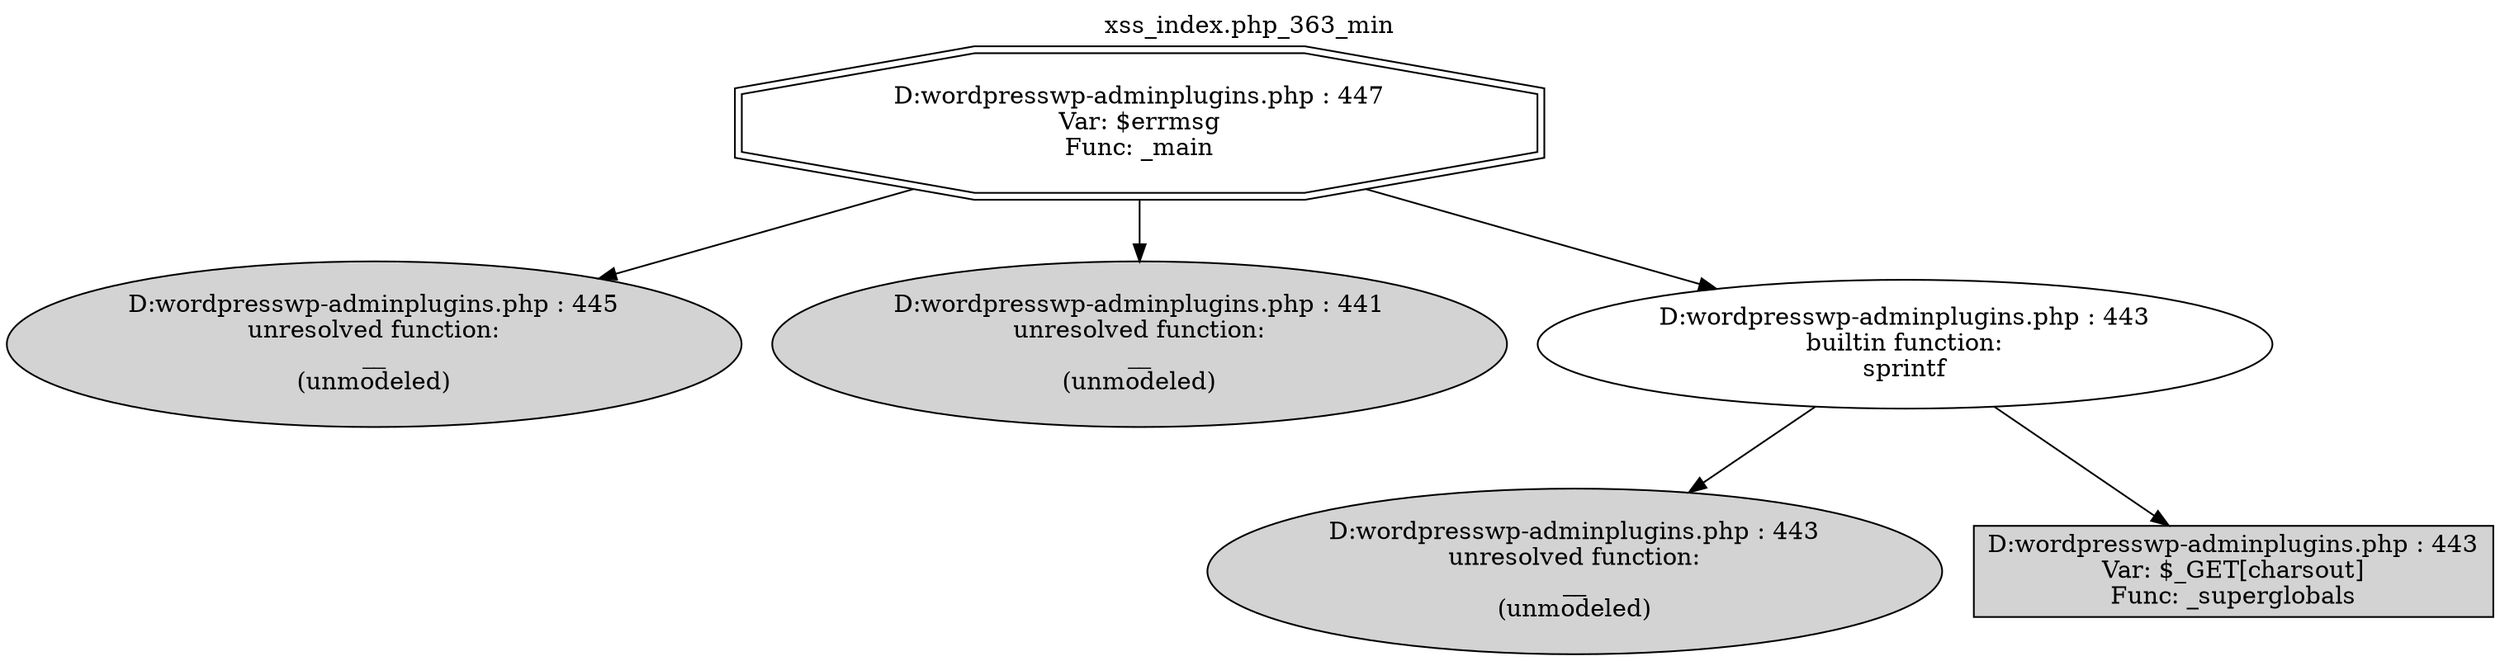 digraph cfg {
  label="xss_index.php_363_min";
  labelloc=t;
  n1 [shape=doubleoctagon, label="D:\wordpress\wp-admin\plugins.php : 447\nVar: $errmsg\nFunc: _main\n"];
  n2 [shape=ellipse, label="D:\wordpress\wp-admin\plugins.php : 445\nunresolved function:\n__\n(unmodeled)\n",style=filled];
  n3 [shape=ellipse, label="D:\wordpress\wp-admin\plugins.php : 441\nunresolved function:\n__\n(unmodeled)\n",style=filled];
  n4 [shape=ellipse, label="D:\wordpress\wp-admin\plugins.php : 443\nbuiltin function:\nsprintf\n"];
  n5 [shape=ellipse, label="D:\wordpress\wp-admin\plugins.php : 443\nunresolved function:\n__\n(unmodeled)\n",style=filled];
  n6 [shape=box, label="D:\wordpress\wp-admin\plugins.php : 443\nVar: $_GET[charsout]\nFunc: _superglobals\n",style=filled];
  n1 -> n2;
  n1 -> n3;
  n1 -> n4;
  n4 -> n5;
  n4 -> n6;
}
